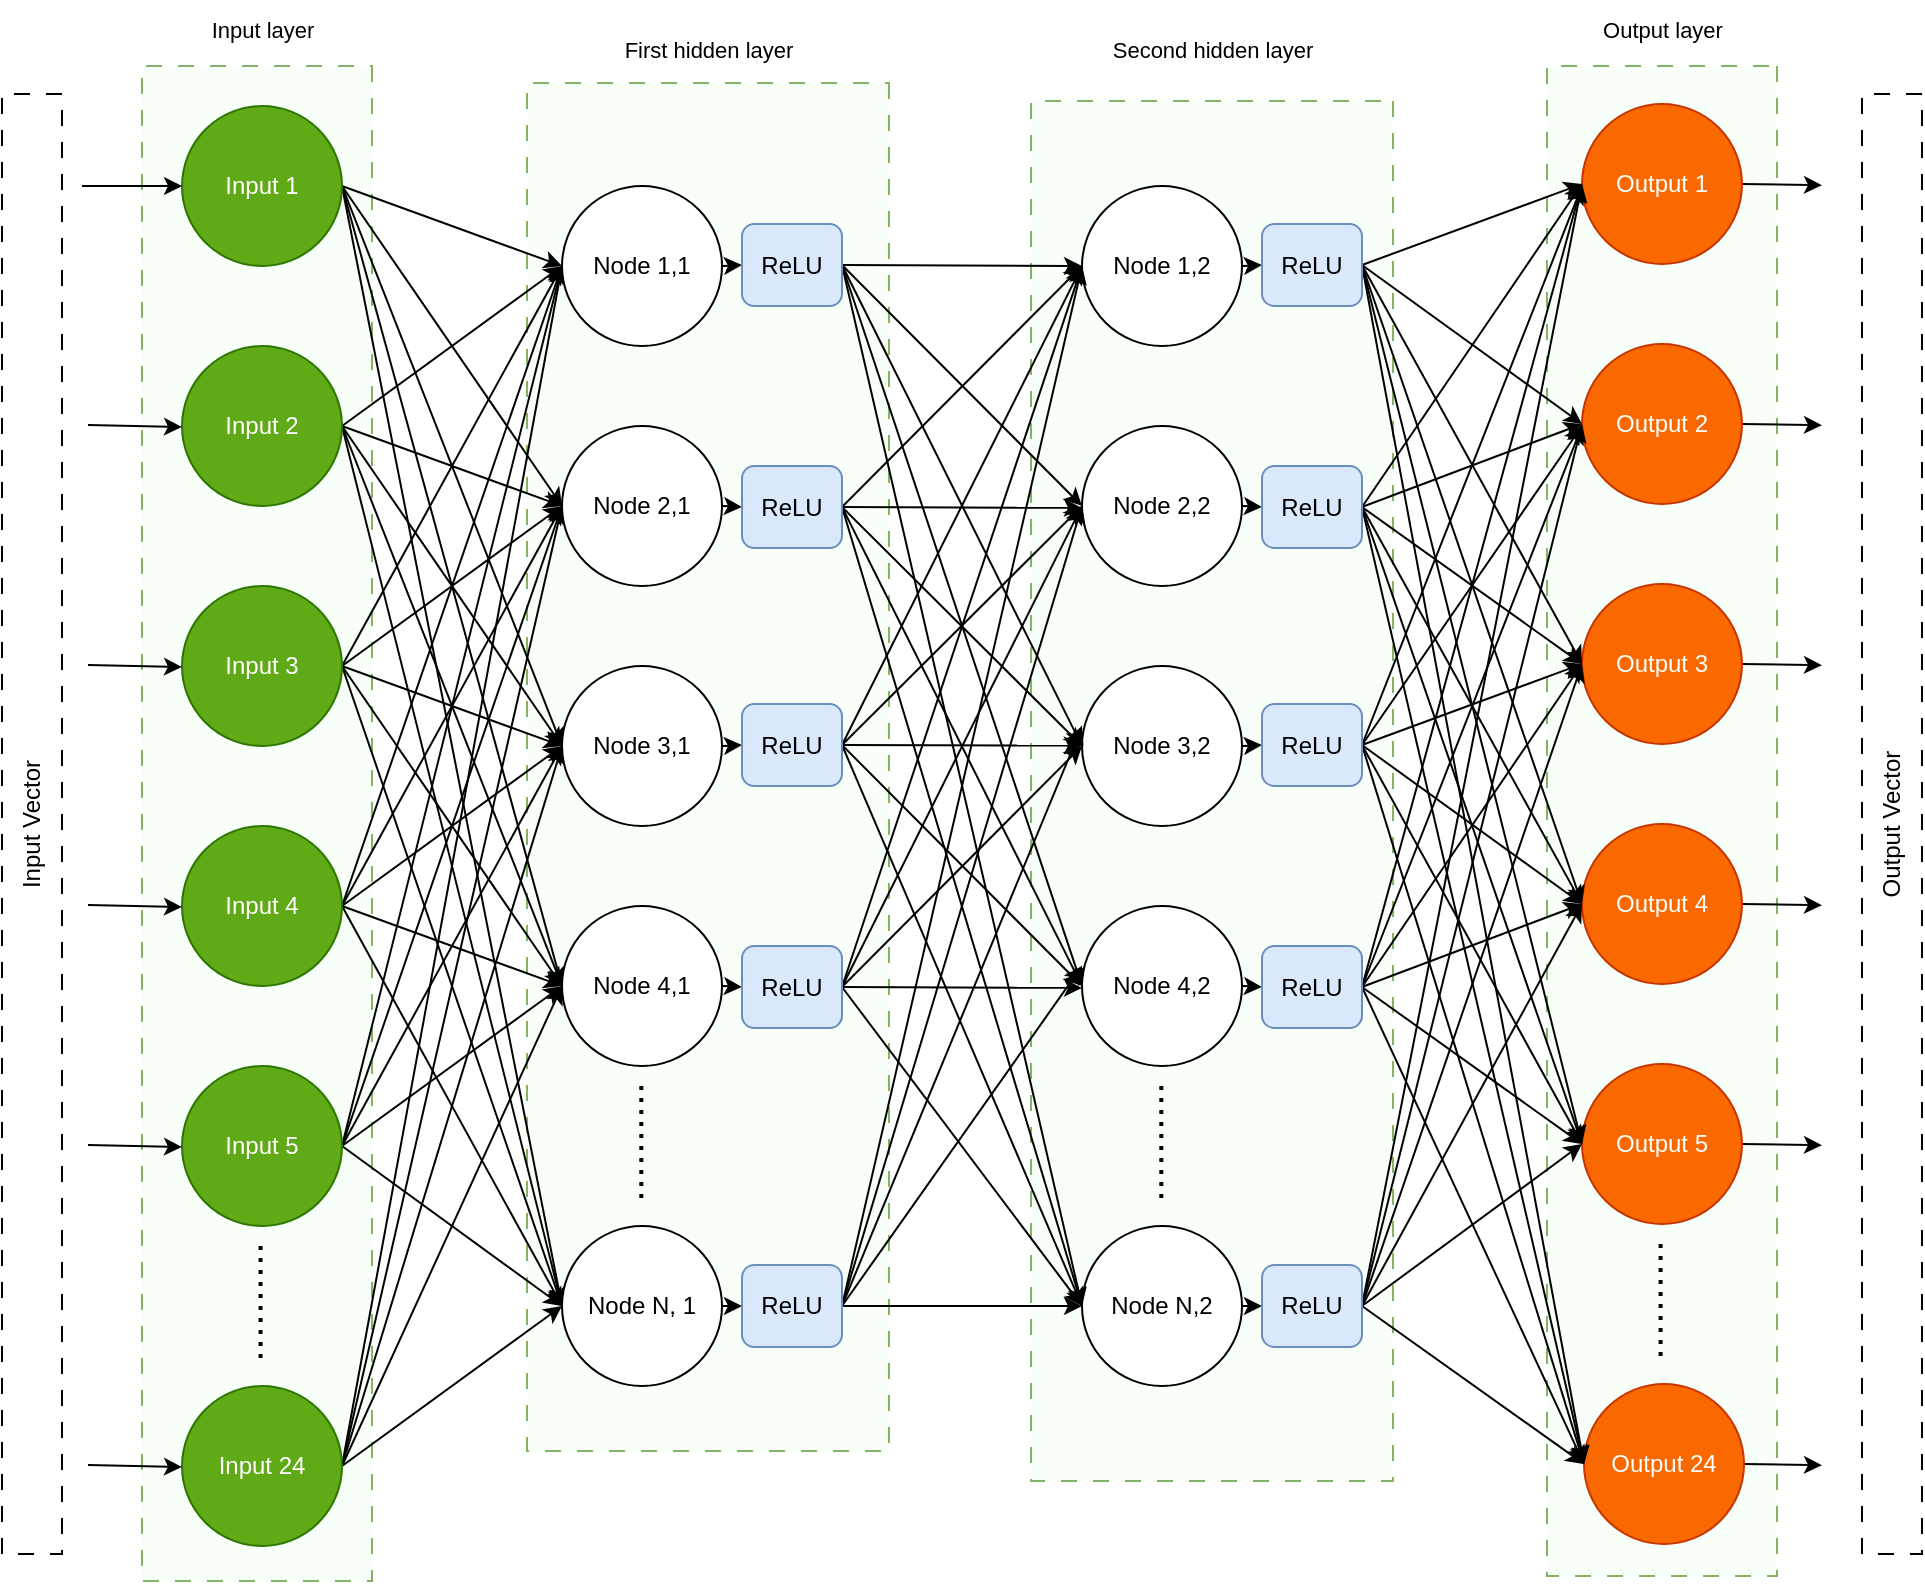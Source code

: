 <mxfile version="21.7.1" type="github">
  <diagram name="Page-1" id="8gMFKK3R2ZeON6QerMfF">
    <mxGraphModel dx="1590" dy="1037" grid="1" gridSize="10" guides="1" tooltips="1" connect="1" arrows="1" fold="1" page="1" pageScale="1" pageWidth="1169" pageHeight="827" math="0" shadow="0">
      <root>
        <mxCell id="0" />
        <mxCell id="1" parent="0" />
        <mxCell id="Y37QOwQagnLtJvrXMR6S-2" value="" style="rounded=0;whiteSpace=wrap;html=1;fontFamily=Helvetica;fontSize=11;rotation=90;fillColor=#F7FFF8;strokeColor=#82b366;dashed=1;dashPattern=8 8;" vertex="1" parent="1">
          <mxGeometry x="61" y="311" width="684" height="181" as="geometry" />
        </mxCell>
        <mxCell id="Y37QOwQagnLtJvrXMR6S-3" value="" style="rounded=0;whiteSpace=wrap;html=1;fontFamily=Helvetica;fontSize=11;rotation=90;fillColor=#F7FFF8;strokeColor=#82b366;dashed=1;dashPattern=8 8;" vertex="1" parent="1">
          <mxGeometry x="310" y="323" width="690" height="181" as="geometry" />
        </mxCell>
        <mxCell id="Y37QOwQagnLtJvrXMR6S-4" value="" style="rounded=0;whiteSpace=wrap;html=1;fontFamily=Helvetica;fontSize=11;rotation=90;fillColor=#F7FFF8;strokeColor=#82b366;dashed=1;dashPattern=8 8;" vertex="1" parent="1">
          <mxGeometry x="502.5" y="371" width="755" height="115" as="geometry" />
        </mxCell>
        <mxCell id="Y37QOwQagnLtJvrXMR6S-1" value="" style="rounded=0;whiteSpace=wrap;html=1;fontFamily=Helvetica;fontSize=11;rotation=90;fillColor=#F7FFF8;strokeColor=#82b366;dashed=1;dashPattern=8 8;" vertex="1" parent="1">
          <mxGeometry x="-201.25" y="372.25" width="757.5" height="115" as="geometry" />
        </mxCell>
        <mxCell id="MKaenRL1xMwM7ThxQxj5-61" style="rounded=0;orthogonalLoop=1;jettySize=auto;html=1;exitX=1;exitY=0.5;exitDx=0;exitDy=0;entryX=0;entryY=0.5;entryDx=0;entryDy=0;" parent="1" source="MKaenRL1xMwM7ThxQxj5-1" target="MKaenRL1xMwM7ThxQxj5-19" edge="1">
          <mxGeometry relative="1" as="geometry" />
        </mxCell>
        <mxCell id="MKaenRL1xMwM7ThxQxj5-63" style="rounded=0;orthogonalLoop=1;jettySize=auto;html=1;exitX=1;exitY=0.5;exitDx=0;exitDy=0;entryX=0;entryY=0.5;entryDx=0;entryDy=0;" parent="1" source="MKaenRL1xMwM7ThxQxj5-1" target="MKaenRL1xMwM7ThxQxj5-20" edge="1">
          <mxGeometry relative="1" as="geometry" />
        </mxCell>
        <mxCell id="MKaenRL1xMwM7ThxQxj5-64" style="rounded=0;orthogonalLoop=1;jettySize=auto;html=1;exitX=1;exitY=0.5;exitDx=0;exitDy=0;entryX=0;entryY=0.5;entryDx=0;entryDy=0;" parent="1" source="MKaenRL1xMwM7ThxQxj5-1" target="MKaenRL1xMwM7ThxQxj5-21" edge="1">
          <mxGeometry relative="1" as="geometry" />
        </mxCell>
        <mxCell id="MKaenRL1xMwM7ThxQxj5-65" style="edgeStyle=none;shape=connector;rounded=0;orthogonalLoop=1;jettySize=auto;html=1;exitX=1;exitY=0.5;exitDx=0;exitDy=0;entryX=0;entryY=0.5;entryDx=0;entryDy=0;labelBackgroundColor=default;strokeColor=default;fontFamily=Helvetica;fontSize=11;fontColor=default;endArrow=classic;" parent="1" source="MKaenRL1xMwM7ThxQxj5-1" target="MKaenRL1xMwM7ThxQxj5-22" edge="1">
          <mxGeometry relative="1" as="geometry" />
        </mxCell>
        <mxCell id="MKaenRL1xMwM7ThxQxj5-66" style="edgeStyle=none;shape=connector;rounded=0;orthogonalLoop=1;jettySize=auto;html=1;exitX=1;exitY=0.5;exitDx=0;exitDy=0;entryX=0;entryY=0.5;entryDx=0;entryDy=0;labelBackgroundColor=default;strokeColor=default;fontFamily=Helvetica;fontSize=11;fontColor=default;endArrow=classic;" parent="1" source="MKaenRL1xMwM7ThxQxj5-1" target="MKaenRL1xMwM7ThxQxj5-23" edge="1">
          <mxGeometry relative="1" as="geometry" />
        </mxCell>
        <mxCell id="MKaenRL1xMwM7ThxQxj5-1" value="Input 1" style="ellipse;whiteSpace=wrap;html=1;aspect=fixed;fillColor=#60a917;strokeColor=#2D7600;fontColor=#ffffff;" parent="1" vertex="1">
          <mxGeometry x="140" y="71" width="80" height="80" as="geometry" />
        </mxCell>
        <mxCell id="MKaenRL1xMwM7ThxQxj5-67" style="edgeStyle=none;shape=connector;rounded=0;orthogonalLoop=1;jettySize=auto;html=1;exitX=1;exitY=0.5;exitDx=0;exitDy=0;entryX=0;entryY=0.5;entryDx=0;entryDy=0;labelBackgroundColor=default;strokeColor=default;fontFamily=Helvetica;fontSize=11;fontColor=default;endArrow=classic;" parent="1" source="MKaenRL1xMwM7ThxQxj5-2" target="MKaenRL1xMwM7ThxQxj5-19" edge="1">
          <mxGeometry relative="1" as="geometry" />
        </mxCell>
        <mxCell id="MKaenRL1xMwM7ThxQxj5-68" style="edgeStyle=none;shape=connector;rounded=0;orthogonalLoop=1;jettySize=auto;html=1;exitX=1;exitY=0.5;exitDx=0;exitDy=0;entryX=0;entryY=0.5;entryDx=0;entryDy=0;labelBackgroundColor=default;strokeColor=default;fontFamily=Helvetica;fontSize=11;fontColor=default;endArrow=classic;" parent="1" source="MKaenRL1xMwM7ThxQxj5-2" target="MKaenRL1xMwM7ThxQxj5-20" edge="1">
          <mxGeometry relative="1" as="geometry" />
        </mxCell>
        <mxCell id="MKaenRL1xMwM7ThxQxj5-69" style="edgeStyle=none;shape=connector;rounded=0;orthogonalLoop=1;jettySize=auto;html=1;exitX=1;exitY=0.5;exitDx=0;exitDy=0;entryX=0;entryY=0.5;entryDx=0;entryDy=0;labelBackgroundColor=default;strokeColor=default;fontFamily=Helvetica;fontSize=11;fontColor=default;endArrow=classic;" parent="1" source="MKaenRL1xMwM7ThxQxj5-2" target="MKaenRL1xMwM7ThxQxj5-21" edge="1">
          <mxGeometry relative="1" as="geometry" />
        </mxCell>
        <mxCell id="MKaenRL1xMwM7ThxQxj5-70" style="edgeStyle=none;shape=connector;rounded=0;orthogonalLoop=1;jettySize=auto;html=1;exitX=1;exitY=0.5;exitDx=0;exitDy=0;entryX=0;entryY=0.5;entryDx=0;entryDy=0;labelBackgroundColor=default;strokeColor=default;fontFamily=Helvetica;fontSize=11;fontColor=default;endArrow=classic;" parent="1" source="MKaenRL1xMwM7ThxQxj5-2" target="MKaenRL1xMwM7ThxQxj5-22" edge="1">
          <mxGeometry relative="1" as="geometry" />
        </mxCell>
        <mxCell id="MKaenRL1xMwM7ThxQxj5-71" style="edgeStyle=none;shape=connector;rounded=0;orthogonalLoop=1;jettySize=auto;html=1;exitX=1;exitY=0.5;exitDx=0;exitDy=0;entryX=0;entryY=0.5;entryDx=0;entryDy=0;labelBackgroundColor=default;strokeColor=default;fontFamily=Helvetica;fontSize=11;fontColor=default;endArrow=classic;" parent="1" source="MKaenRL1xMwM7ThxQxj5-2" target="MKaenRL1xMwM7ThxQxj5-23" edge="1">
          <mxGeometry relative="1" as="geometry" />
        </mxCell>
        <mxCell id="MKaenRL1xMwM7ThxQxj5-2" value="Input 2" style="ellipse;whiteSpace=wrap;html=1;aspect=fixed;fillColor=#60a917;strokeColor=#2D7600;fontColor=#ffffff;" parent="1" vertex="1">
          <mxGeometry x="140" y="191" width="80" height="80" as="geometry" />
        </mxCell>
        <mxCell id="MKaenRL1xMwM7ThxQxj5-8" style="edgeStyle=orthogonalEdgeStyle;rounded=0;orthogonalLoop=1;jettySize=auto;html=1;endArrow=none;endFill=0;dashed=1;targetPerimeterSpacing=-7;sourcePerimeterSpacing=4;strokeWidth=2;dashPattern=1 2;" parent="1" edge="1">
          <mxGeometry relative="1" as="geometry">
            <mxPoint x="179.29" y="641" as="sourcePoint" />
            <mxPoint x="179.29" y="701" as="targetPoint" />
          </mxGeometry>
        </mxCell>
        <mxCell id="MKaenRL1xMwM7ThxQxj5-72" style="edgeStyle=none;shape=connector;rounded=0;orthogonalLoop=1;jettySize=auto;html=1;exitX=1;exitY=0.5;exitDx=0;exitDy=0;labelBackgroundColor=default;strokeColor=default;fontFamily=Helvetica;fontSize=11;fontColor=default;endArrow=classic;" parent="1" source="MKaenRL1xMwM7ThxQxj5-3" edge="1">
          <mxGeometry relative="1" as="geometry">
            <mxPoint x="330" y="151.0" as="targetPoint" />
          </mxGeometry>
        </mxCell>
        <mxCell id="MKaenRL1xMwM7ThxQxj5-74" style="edgeStyle=none;shape=connector;rounded=0;orthogonalLoop=1;jettySize=auto;html=1;exitX=1;exitY=0.5;exitDx=0;exitDy=0;labelBackgroundColor=default;strokeColor=default;fontFamily=Helvetica;fontSize=11;fontColor=default;endArrow=classic;" parent="1" source="MKaenRL1xMwM7ThxQxj5-3" edge="1">
          <mxGeometry relative="1" as="geometry">
            <mxPoint x="330" y="271" as="targetPoint" />
          </mxGeometry>
        </mxCell>
        <mxCell id="MKaenRL1xMwM7ThxQxj5-75" style="edgeStyle=none;shape=connector;rounded=0;orthogonalLoop=1;jettySize=auto;html=1;exitX=1;exitY=0.5;exitDx=0;exitDy=0;labelBackgroundColor=default;strokeColor=default;fontFamily=Helvetica;fontSize=11;fontColor=default;endArrow=classic;" parent="1" source="MKaenRL1xMwM7ThxQxj5-3" edge="1">
          <mxGeometry relative="1" as="geometry">
            <mxPoint x="330" y="391" as="targetPoint" />
          </mxGeometry>
        </mxCell>
        <mxCell id="MKaenRL1xMwM7ThxQxj5-76" style="edgeStyle=none;shape=connector;rounded=0;orthogonalLoop=1;jettySize=auto;html=1;exitX=1;exitY=0.5;exitDx=0;exitDy=0;entryX=0;entryY=0.5;entryDx=0;entryDy=0;labelBackgroundColor=default;strokeColor=default;fontFamily=Helvetica;fontSize=11;fontColor=default;endArrow=classic;" parent="1" source="MKaenRL1xMwM7ThxQxj5-3" target="MKaenRL1xMwM7ThxQxj5-22" edge="1">
          <mxGeometry relative="1" as="geometry" />
        </mxCell>
        <mxCell id="MKaenRL1xMwM7ThxQxj5-77" style="edgeStyle=none;shape=connector;rounded=0;orthogonalLoop=1;jettySize=auto;html=1;exitX=1;exitY=0.5;exitDx=0;exitDy=0;entryX=0;entryY=0.5;entryDx=0;entryDy=0;labelBackgroundColor=default;strokeColor=default;fontFamily=Helvetica;fontSize=11;fontColor=default;endArrow=classic;" parent="1" source="MKaenRL1xMwM7ThxQxj5-3" target="MKaenRL1xMwM7ThxQxj5-23" edge="1">
          <mxGeometry relative="1" as="geometry" />
        </mxCell>
        <mxCell id="MKaenRL1xMwM7ThxQxj5-3" value="Input 3" style="ellipse;whiteSpace=wrap;html=1;aspect=fixed;fillColor=#60a917;strokeColor=#2D7600;fontColor=#ffffff;" parent="1" vertex="1">
          <mxGeometry x="140" y="311" width="80" height="80" as="geometry" />
        </mxCell>
        <mxCell id="MKaenRL1xMwM7ThxQxj5-89" style="edgeStyle=none;shape=connector;rounded=0;orthogonalLoop=1;jettySize=auto;html=1;exitX=1;exitY=0.5;exitDx=0;exitDy=0;entryX=0;entryY=0.5;entryDx=0;entryDy=0;labelBackgroundColor=default;strokeColor=default;fontFamily=Helvetica;fontSize=11;fontColor=default;endArrow=classic;" parent="1" source="MKaenRL1xMwM7ThxQxj5-7" target="MKaenRL1xMwM7ThxQxj5-19" edge="1">
          <mxGeometry relative="1" as="geometry" />
        </mxCell>
        <mxCell id="MKaenRL1xMwM7ThxQxj5-90" style="edgeStyle=none;shape=connector;rounded=0;orthogonalLoop=1;jettySize=auto;html=1;exitX=1;exitY=0.5;exitDx=0;exitDy=0;entryX=0;entryY=0.5;entryDx=0;entryDy=0;labelBackgroundColor=default;strokeColor=default;fontFamily=Helvetica;fontSize=11;fontColor=default;endArrow=classic;" parent="1" source="MKaenRL1xMwM7ThxQxj5-7" target="MKaenRL1xMwM7ThxQxj5-20" edge="1">
          <mxGeometry relative="1" as="geometry" />
        </mxCell>
        <mxCell id="MKaenRL1xMwM7ThxQxj5-91" style="edgeStyle=none;shape=connector;rounded=0;orthogonalLoop=1;jettySize=auto;html=1;exitX=1;exitY=0.5;exitDx=0;exitDy=0;entryX=0;entryY=0.5;entryDx=0;entryDy=0;labelBackgroundColor=default;strokeColor=default;fontFamily=Helvetica;fontSize=11;fontColor=default;endArrow=classic;" parent="1" source="MKaenRL1xMwM7ThxQxj5-7" target="MKaenRL1xMwM7ThxQxj5-21" edge="1">
          <mxGeometry relative="1" as="geometry" />
        </mxCell>
        <mxCell id="MKaenRL1xMwM7ThxQxj5-92" style="edgeStyle=none;shape=connector;rounded=0;orthogonalLoop=1;jettySize=auto;html=1;exitX=1;exitY=0.5;exitDx=0;exitDy=0;entryX=0;entryY=0.5;entryDx=0;entryDy=0;labelBackgroundColor=default;strokeColor=default;fontFamily=Helvetica;fontSize=11;fontColor=default;endArrow=classic;" parent="1" source="MKaenRL1xMwM7ThxQxj5-7" target="MKaenRL1xMwM7ThxQxj5-22" edge="1">
          <mxGeometry relative="1" as="geometry" />
        </mxCell>
        <mxCell id="MKaenRL1xMwM7ThxQxj5-93" style="edgeStyle=none;shape=connector;rounded=0;orthogonalLoop=1;jettySize=auto;html=1;exitX=1;exitY=0.5;exitDx=0;exitDy=0;entryX=0;entryY=0.5;entryDx=0;entryDy=0;labelBackgroundColor=default;strokeColor=default;fontFamily=Helvetica;fontSize=11;fontColor=default;endArrow=classic;" parent="1" source="MKaenRL1xMwM7ThxQxj5-7" target="MKaenRL1xMwM7ThxQxj5-23" edge="1">
          <mxGeometry relative="1" as="geometry" />
        </mxCell>
        <mxCell id="MKaenRL1xMwM7ThxQxj5-7" value="Input 24" style="ellipse;whiteSpace=wrap;html=1;aspect=fixed;fillColor=#60a917;strokeColor=#2D7600;fontColor=#ffffff;" parent="1" vertex="1">
          <mxGeometry x="140" y="711" width="80" height="80" as="geometry" />
        </mxCell>
        <mxCell id="MKaenRL1xMwM7ThxQxj5-78" style="edgeStyle=none;shape=connector;rounded=0;orthogonalLoop=1;jettySize=auto;html=1;exitX=1;exitY=0.5;exitDx=0;exitDy=0;entryX=0;entryY=0.5;entryDx=0;entryDy=0;labelBackgroundColor=default;strokeColor=default;fontFamily=Helvetica;fontSize=11;fontColor=default;endArrow=classic;" parent="1" source="MKaenRL1xMwM7ThxQxj5-10" target="MKaenRL1xMwM7ThxQxj5-19" edge="1">
          <mxGeometry relative="1" as="geometry" />
        </mxCell>
        <mxCell id="MKaenRL1xMwM7ThxQxj5-79" style="edgeStyle=none;shape=connector;rounded=0;orthogonalLoop=1;jettySize=auto;html=1;exitX=1;exitY=0.5;exitDx=0;exitDy=0;entryX=0;entryY=0.5;entryDx=0;entryDy=0;labelBackgroundColor=default;strokeColor=default;fontFamily=Helvetica;fontSize=11;fontColor=default;endArrow=classic;" parent="1" source="MKaenRL1xMwM7ThxQxj5-10" target="MKaenRL1xMwM7ThxQxj5-20" edge="1">
          <mxGeometry relative="1" as="geometry" />
        </mxCell>
        <mxCell id="MKaenRL1xMwM7ThxQxj5-80" style="edgeStyle=none;shape=connector;rounded=0;orthogonalLoop=1;jettySize=auto;html=1;exitX=1;exitY=0.5;exitDx=0;exitDy=0;entryX=0;entryY=0.5;entryDx=0;entryDy=0;labelBackgroundColor=default;strokeColor=default;fontFamily=Helvetica;fontSize=11;fontColor=default;endArrow=classic;" parent="1" source="MKaenRL1xMwM7ThxQxj5-10" target="MKaenRL1xMwM7ThxQxj5-21" edge="1">
          <mxGeometry relative="1" as="geometry" />
        </mxCell>
        <mxCell id="MKaenRL1xMwM7ThxQxj5-81" style="edgeStyle=none;shape=connector;rounded=0;orthogonalLoop=1;jettySize=auto;html=1;exitX=1;exitY=0.5;exitDx=0;exitDy=0;entryX=0;entryY=0.5;entryDx=0;entryDy=0;labelBackgroundColor=default;strokeColor=default;fontFamily=Helvetica;fontSize=11;fontColor=default;endArrow=classic;" parent="1" source="MKaenRL1xMwM7ThxQxj5-10" target="MKaenRL1xMwM7ThxQxj5-22" edge="1">
          <mxGeometry relative="1" as="geometry" />
        </mxCell>
        <mxCell id="MKaenRL1xMwM7ThxQxj5-83" style="edgeStyle=none;shape=connector;rounded=0;orthogonalLoop=1;jettySize=auto;html=1;exitX=1;exitY=0.5;exitDx=0;exitDy=0;entryX=0;entryY=0.5;entryDx=0;entryDy=0;labelBackgroundColor=default;strokeColor=default;fontFamily=Helvetica;fontSize=11;fontColor=default;endArrow=classic;" parent="1" source="MKaenRL1xMwM7ThxQxj5-10" target="MKaenRL1xMwM7ThxQxj5-23" edge="1">
          <mxGeometry relative="1" as="geometry" />
        </mxCell>
        <mxCell id="MKaenRL1xMwM7ThxQxj5-10" value="Input 4" style="ellipse;whiteSpace=wrap;html=1;aspect=fixed;fillColor=#60a917;strokeColor=#2D7600;fontColor=#ffffff;" parent="1" vertex="1">
          <mxGeometry x="140" y="431" width="80" height="80" as="geometry" />
        </mxCell>
        <mxCell id="MKaenRL1xMwM7ThxQxj5-84" style="edgeStyle=none;shape=connector;rounded=0;orthogonalLoop=1;jettySize=auto;html=1;exitX=1;exitY=0.5;exitDx=0;exitDy=0;entryX=0;entryY=0.5;entryDx=0;entryDy=0;labelBackgroundColor=default;strokeColor=default;fontFamily=Helvetica;fontSize=11;fontColor=default;endArrow=classic;" parent="1" source="MKaenRL1xMwM7ThxQxj5-11" target="MKaenRL1xMwM7ThxQxj5-19" edge="1">
          <mxGeometry relative="1" as="geometry" />
        </mxCell>
        <mxCell id="MKaenRL1xMwM7ThxQxj5-85" style="edgeStyle=none;shape=connector;rounded=0;orthogonalLoop=1;jettySize=auto;html=1;exitX=1;exitY=0.5;exitDx=0;exitDy=0;entryX=0;entryY=0.5;entryDx=0;entryDy=0;labelBackgroundColor=default;strokeColor=default;fontFamily=Helvetica;fontSize=11;fontColor=default;endArrow=classic;" parent="1" source="MKaenRL1xMwM7ThxQxj5-11" target="MKaenRL1xMwM7ThxQxj5-20" edge="1">
          <mxGeometry relative="1" as="geometry" />
        </mxCell>
        <mxCell id="MKaenRL1xMwM7ThxQxj5-86" style="edgeStyle=none;shape=connector;rounded=0;orthogonalLoop=1;jettySize=auto;html=1;exitX=1;exitY=0.5;exitDx=0;exitDy=0;entryX=0;entryY=0.5;entryDx=0;entryDy=0;labelBackgroundColor=default;strokeColor=default;fontFamily=Helvetica;fontSize=11;fontColor=default;endArrow=classic;" parent="1" source="MKaenRL1xMwM7ThxQxj5-11" target="MKaenRL1xMwM7ThxQxj5-21" edge="1">
          <mxGeometry relative="1" as="geometry" />
        </mxCell>
        <mxCell id="MKaenRL1xMwM7ThxQxj5-87" style="edgeStyle=none;shape=connector;rounded=0;orthogonalLoop=1;jettySize=auto;html=1;exitX=1;exitY=0.5;exitDx=0;exitDy=0;entryX=0;entryY=0.5;entryDx=0;entryDy=0;labelBackgroundColor=default;strokeColor=default;fontFamily=Helvetica;fontSize=11;fontColor=default;endArrow=classic;" parent="1" source="MKaenRL1xMwM7ThxQxj5-11" target="MKaenRL1xMwM7ThxQxj5-22" edge="1">
          <mxGeometry relative="1" as="geometry" />
        </mxCell>
        <mxCell id="MKaenRL1xMwM7ThxQxj5-88" style="edgeStyle=none;shape=connector;rounded=0;orthogonalLoop=1;jettySize=auto;html=1;exitX=1;exitY=0.5;exitDx=0;exitDy=0;entryX=0;entryY=0.5;entryDx=0;entryDy=0;labelBackgroundColor=default;strokeColor=default;fontFamily=Helvetica;fontSize=11;fontColor=default;endArrow=classic;" parent="1" source="MKaenRL1xMwM7ThxQxj5-11" target="MKaenRL1xMwM7ThxQxj5-23" edge="1">
          <mxGeometry relative="1" as="geometry" />
        </mxCell>
        <mxCell id="MKaenRL1xMwM7ThxQxj5-11" value="Input 5" style="ellipse;whiteSpace=wrap;html=1;aspect=fixed;fillColor=#60a917;strokeColor=#2D7600;fontColor=#ffffff;" parent="1" vertex="1">
          <mxGeometry x="140" y="551" width="80" height="80" as="geometry" />
        </mxCell>
        <mxCell id="MKaenRL1xMwM7ThxQxj5-12" value="Input Vector" style="rounded=0;whiteSpace=wrap;html=1;dashed=1;dashPattern=8 8;rotation=-90;" parent="1" vertex="1">
          <mxGeometry x="-300" y="415" width="730" height="30" as="geometry" />
        </mxCell>
        <mxCell id="MKaenRL1xMwM7ThxQxj5-13" value="" style="endArrow=classic;html=1;rounded=0;entryX=0;entryY=0.5;entryDx=0;entryDy=0;" parent="1" target="MKaenRL1xMwM7ThxQxj5-1" edge="1">
          <mxGeometry width="50" height="50" relative="1" as="geometry">
            <mxPoint x="90" y="111" as="sourcePoint" />
            <mxPoint x="330" y="261" as="targetPoint" />
          </mxGeometry>
        </mxCell>
        <mxCell id="MKaenRL1xMwM7ThxQxj5-14" value="" style="endArrow=classic;html=1;rounded=0;entryX=0;entryY=0.5;entryDx=0;entryDy=0;exitX=1.063;exitY=0.054;exitDx=0;exitDy=0;exitPerimeter=0;" parent="1" edge="1">
          <mxGeometry width="50" height="50" relative="1" as="geometry">
            <mxPoint x="93" y="230.5" as="sourcePoint" />
            <mxPoint x="140" y="231.5" as="targetPoint" />
          </mxGeometry>
        </mxCell>
        <mxCell id="MKaenRL1xMwM7ThxQxj5-15" value="" style="endArrow=classic;html=1;rounded=0;entryX=0;entryY=0.5;entryDx=0;entryDy=0;exitX=1.063;exitY=0.054;exitDx=0;exitDy=0;exitPerimeter=0;" parent="1" edge="1">
          <mxGeometry width="50" height="50" relative="1" as="geometry">
            <mxPoint x="93" y="350.5" as="sourcePoint" />
            <mxPoint x="140" y="351.5" as="targetPoint" />
          </mxGeometry>
        </mxCell>
        <mxCell id="MKaenRL1xMwM7ThxQxj5-16" value="" style="endArrow=classic;html=1;rounded=0;entryX=0;entryY=0.5;entryDx=0;entryDy=0;exitX=1.063;exitY=0.054;exitDx=0;exitDy=0;exitPerimeter=0;" parent="1" edge="1">
          <mxGeometry width="50" height="50" relative="1" as="geometry">
            <mxPoint x="93" y="470.5" as="sourcePoint" />
            <mxPoint x="140" y="471.5" as="targetPoint" />
          </mxGeometry>
        </mxCell>
        <mxCell id="MKaenRL1xMwM7ThxQxj5-17" value="" style="endArrow=classic;html=1;rounded=0;entryX=0;entryY=0.5;entryDx=0;entryDy=0;exitX=1.063;exitY=0.054;exitDx=0;exitDy=0;exitPerimeter=0;" parent="1" edge="1">
          <mxGeometry width="50" height="50" relative="1" as="geometry">
            <mxPoint x="93" y="590.5" as="sourcePoint" />
            <mxPoint x="140" y="591.5" as="targetPoint" />
          </mxGeometry>
        </mxCell>
        <mxCell id="MKaenRL1xMwM7ThxQxj5-18" value="" style="endArrow=classic;html=1;rounded=0;entryX=0;entryY=0.5;entryDx=0;entryDy=0;exitX=1.063;exitY=0.054;exitDx=0;exitDy=0;exitPerimeter=0;" parent="1" edge="1">
          <mxGeometry width="50" height="50" relative="1" as="geometry">
            <mxPoint x="93" y="750.5" as="sourcePoint" />
            <mxPoint x="140" y="751.5" as="targetPoint" />
          </mxGeometry>
        </mxCell>
        <mxCell id="MKaenRL1xMwM7ThxQxj5-94" style="edgeStyle=none;shape=connector;rounded=0;orthogonalLoop=1;jettySize=auto;html=1;exitX=1;exitY=0.5;exitDx=0;exitDy=0;entryX=0;entryY=0.5;entryDx=0;entryDy=0;labelBackgroundColor=default;strokeColor=default;fontFamily=Helvetica;fontSize=11;fontColor=default;endArrow=classic;" parent="1" source="MKaenRL1xMwM7ThxQxj5-19" target="MKaenRL1xMwM7ThxQxj5-50" edge="1">
          <mxGeometry relative="1" as="geometry" />
        </mxCell>
        <mxCell id="MKaenRL1xMwM7ThxQxj5-19" value="Node 1,1" style="ellipse;whiteSpace=wrap;html=1;aspect=fixed;" parent="1" vertex="1">
          <mxGeometry x="330" y="111" width="80" height="80" as="geometry" />
        </mxCell>
        <mxCell id="MKaenRL1xMwM7ThxQxj5-95" style="edgeStyle=none;shape=connector;rounded=0;orthogonalLoop=1;jettySize=auto;html=1;exitX=1;exitY=0.5;exitDx=0;exitDy=0;entryX=0;entryY=0.5;entryDx=0;entryDy=0;labelBackgroundColor=default;strokeColor=default;fontFamily=Helvetica;fontSize=11;fontColor=default;endArrow=classic;" parent="1" source="MKaenRL1xMwM7ThxQxj5-20" target="MKaenRL1xMwM7ThxQxj5-51" edge="1">
          <mxGeometry relative="1" as="geometry" />
        </mxCell>
        <mxCell id="MKaenRL1xMwM7ThxQxj5-20" value="Node 2,1" style="ellipse;whiteSpace=wrap;html=1;aspect=fixed;" parent="1" vertex="1">
          <mxGeometry x="330" y="231" width="80" height="80" as="geometry" />
        </mxCell>
        <mxCell id="MKaenRL1xMwM7ThxQxj5-96" style="edgeStyle=none;shape=connector;rounded=0;orthogonalLoop=1;jettySize=auto;html=1;exitX=1;exitY=0.5;exitDx=0;exitDy=0;entryX=0;entryY=0.5;entryDx=0;entryDy=0;labelBackgroundColor=default;strokeColor=default;fontFamily=Helvetica;fontSize=11;fontColor=default;endArrow=classic;" parent="1" source="MKaenRL1xMwM7ThxQxj5-21" target="MKaenRL1xMwM7ThxQxj5-52" edge="1">
          <mxGeometry relative="1" as="geometry" />
        </mxCell>
        <mxCell id="MKaenRL1xMwM7ThxQxj5-21" value="Node 3,1" style="ellipse;whiteSpace=wrap;html=1;aspect=fixed;" parent="1" vertex="1">
          <mxGeometry x="330" y="351" width="80" height="80" as="geometry" />
        </mxCell>
        <mxCell id="MKaenRL1xMwM7ThxQxj5-97" style="edgeStyle=none;shape=connector;rounded=0;orthogonalLoop=1;jettySize=auto;html=1;exitX=1;exitY=0.5;exitDx=0;exitDy=0;entryX=0;entryY=0.5;entryDx=0;entryDy=0;labelBackgroundColor=default;strokeColor=default;fontFamily=Helvetica;fontSize=11;fontColor=default;endArrow=classic;" parent="1" source="MKaenRL1xMwM7ThxQxj5-22" target="MKaenRL1xMwM7ThxQxj5-53" edge="1">
          <mxGeometry relative="1" as="geometry" />
        </mxCell>
        <mxCell id="MKaenRL1xMwM7ThxQxj5-22" value="Node 4,1" style="ellipse;whiteSpace=wrap;html=1;aspect=fixed;" parent="1" vertex="1">
          <mxGeometry x="330" y="471" width="80" height="80" as="geometry" />
        </mxCell>
        <mxCell id="MKaenRL1xMwM7ThxQxj5-98" style="edgeStyle=none;shape=connector;rounded=0;orthogonalLoop=1;jettySize=auto;html=1;exitX=1;exitY=0.5;exitDx=0;exitDy=0;entryX=0;entryY=0.5;entryDx=0;entryDy=0;labelBackgroundColor=default;strokeColor=default;fontFamily=Helvetica;fontSize=11;fontColor=default;endArrow=classic;" parent="1" source="MKaenRL1xMwM7ThxQxj5-23" target="MKaenRL1xMwM7ThxQxj5-54" edge="1">
          <mxGeometry relative="1" as="geometry" />
        </mxCell>
        <mxCell id="MKaenRL1xMwM7ThxQxj5-23" value="Node N, 1" style="ellipse;whiteSpace=wrap;html=1;aspect=fixed;" parent="1" vertex="1">
          <mxGeometry x="330" y="631" width="80" height="80" as="geometry" />
        </mxCell>
        <mxCell id="MKaenRL1xMwM7ThxQxj5-25" style="edgeStyle=orthogonalEdgeStyle;rounded=0;orthogonalLoop=1;jettySize=auto;html=1;endArrow=none;endFill=0;dashed=1;targetPerimeterSpacing=-7;sourcePerimeterSpacing=4;strokeWidth=2;dashPattern=1 2;" parent="1" edge="1">
          <mxGeometry relative="1" as="geometry">
            <mxPoint x="369.66" y="561" as="sourcePoint" />
            <mxPoint x="369.66" y="621" as="targetPoint" />
          </mxGeometry>
        </mxCell>
        <mxCell id="MKaenRL1xMwM7ThxQxj5-124" style="edgeStyle=none;shape=connector;rounded=0;orthogonalLoop=1;jettySize=auto;html=1;exitX=1;exitY=0.5;exitDx=0;exitDy=0;entryX=0;entryY=0.5;entryDx=0;entryDy=0;labelBackgroundColor=default;strokeColor=default;fontFamily=Helvetica;fontSize=11;fontColor=default;endArrow=classic;" parent="1" source="MKaenRL1xMwM7ThxQxj5-31" target="MKaenRL1xMwM7ThxQxj5-56" edge="1">
          <mxGeometry relative="1" as="geometry" />
        </mxCell>
        <mxCell id="MKaenRL1xMwM7ThxQxj5-31" value="Node 1,2" style="ellipse;whiteSpace=wrap;html=1;aspect=fixed;" parent="1" vertex="1">
          <mxGeometry x="590" y="111" width="80" height="80" as="geometry" />
        </mxCell>
        <mxCell id="MKaenRL1xMwM7ThxQxj5-126" style="edgeStyle=none;shape=connector;rounded=0;orthogonalLoop=1;jettySize=auto;html=1;exitX=1;exitY=0.5;exitDx=0;exitDy=0;entryX=0;entryY=0.5;entryDx=0;entryDy=0;labelBackgroundColor=default;strokeColor=default;fontFamily=Helvetica;fontSize=11;fontColor=default;endArrow=classic;" parent="1" source="MKaenRL1xMwM7ThxQxj5-32" target="MKaenRL1xMwM7ThxQxj5-57" edge="1">
          <mxGeometry relative="1" as="geometry" />
        </mxCell>
        <mxCell id="MKaenRL1xMwM7ThxQxj5-32" value="Node 2,2" style="ellipse;whiteSpace=wrap;html=1;aspect=fixed;" parent="1" vertex="1">
          <mxGeometry x="590" y="231" width="80" height="80" as="geometry" />
        </mxCell>
        <mxCell id="MKaenRL1xMwM7ThxQxj5-127" style="edgeStyle=none;shape=connector;rounded=0;orthogonalLoop=1;jettySize=auto;html=1;exitX=1;exitY=0.5;exitDx=0;exitDy=0;entryX=0;entryY=0.5;entryDx=0;entryDy=0;labelBackgroundColor=default;strokeColor=default;fontFamily=Helvetica;fontSize=11;fontColor=default;endArrow=classic;" parent="1" source="MKaenRL1xMwM7ThxQxj5-33" target="MKaenRL1xMwM7ThxQxj5-58" edge="1">
          <mxGeometry relative="1" as="geometry" />
        </mxCell>
        <mxCell id="MKaenRL1xMwM7ThxQxj5-33" value="Node 3,2" style="ellipse;whiteSpace=wrap;html=1;aspect=fixed;" parent="1" vertex="1">
          <mxGeometry x="590" y="351" width="80" height="80" as="geometry" />
        </mxCell>
        <mxCell id="MKaenRL1xMwM7ThxQxj5-128" style="edgeStyle=none;shape=connector;rounded=0;orthogonalLoop=1;jettySize=auto;html=1;exitX=1;exitY=0.5;exitDx=0;exitDy=0;entryX=0;entryY=0.5;entryDx=0;entryDy=0;labelBackgroundColor=default;strokeColor=default;fontFamily=Helvetica;fontSize=11;fontColor=default;endArrow=classic;" parent="1" source="MKaenRL1xMwM7ThxQxj5-34" target="MKaenRL1xMwM7ThxQxj5-59" edge="1">
          <mxGeometry relative="1" as="geometry" />
        </mxCell>
        <mxCell id="MKaenRL1xMwM7ThxQxj5-34" value="Node 4,2" style="ellipse;whiteSpace=wrap;html=1;aspect=fixed;" parent="1" vertex="1">
          <mxGeometry x="590" y="471" width="80" height="80" as="geometry" />
        </mxCell>
        <mxCell id="MKaenRL1xMwM7ThxQxj5-129" style="edgeStyle=none;shape=connector;rounded=0;orthogonalLoop=1;jettySize=auto;html=1;exitX=1;exitY=0.5;exitDx=0;exitDy=0;entryX=0;entryY=0.5;entryDx=0;entryDy=0;labelBackgroundColor=default;strokeColor=default;fontFamily=Helvetica;fontSize=11;fontColor=default;endArrow=classic;" parent="1" source="MKaenRL1xMwM7ThxQxj5-35" target="MKaenRL1xMwM7ThxQxj5-60" edge="1">
          <mxGeometry relative="1" as="geometry" />
        </mxCell>
        <mxCell id="MKaenRL1xMwM7ThxQxj5-35" value="Node N,2" style="ellipse;whiteSpace=wrap;html=1;aspect=fixed;" parent="1" vertex="1">
          <mxGeometry x="590" y="631" width="80" height="80" as="geometry" />
        </mxCell>
        <mxCell id="MKaenRL1xMwM7ThxQxj5-36" style="edgeStyle=orthogonalEdgeStyle;rounded=0;orthogonalLoop=1;jettySize=auto;html=1;endArrow=none;endFill=0;dashed=1;targetPerimeterSpacing=-7;sourcePerimeterSpacing=4;strokeWidth=2;dashPattern=1 2;" parent="1" edge="1">
          <mxGeometry relative="1" as="geometry">
            <mxPoint x="629.66" y="561" as="sourcePoint" />
            <mxPoint x="629.66" y="621" as="targetPoint" />
          </mxGeometry>
        </mxCell>
        <mxCell id="MKaenRL1xMwM7ThxQxj5-162" style="edgeStyle=none;shape=connector;rounded=0;orthogonalLoop=1;jettySize=auto;html=1;exitX=1;exitY=0.5;exitDx=0;exitDy=0;labelBackgroundColor=default;strokeColor=default;fontFamily=Helvetica;fontSize=11;fontColor=default;endArrow=classic;" parent="1" source="MKaenRL1xMwM7ThxQxj5-43" edge="1">
          <mxGeometry relative="1" as="geometry">
            <mxPoint x="960" y="110.571" as="targetPoint" />
          </mxGeometry>
        </mxCell>
        <mxCell id="MKaenRL1xMwM7ThxQxj5-43" value="Output 1" style="ellipse;whiteSpace=wrap;html=1;aspect=fixed;fillColor=#fa6800;fontColor=#FFFFFF;strokeColor=#C73500;" parent="1" vertex="1">
          <mxGeometry x="840" y="70" width="80" height="80" as="geometry" />
        </mxCell>
        <mxCell id="MKaenRL1xMwM7ThxQxj5-163" style="edgeStyle=none;shape=connector;rounded=0;orthogonalLoop=1;jettySize=auto;html=1;exitX=1;exitY=0.5;exitDx=0;exitDy=0;labelBackgroundColor=default;strokeColor=default;fontFamily=Helvetica;fontSize=11;fontColor=default;endArrow=classic;" parent="1" source="MKaenRL1xMwM7ThxQxj5-44" edge="1">
          <mxGeometry relative="1" as="geometry">
            <mxPoint x="960" y="230.571" as="targetPoint" />
          </mxGeometry>
        </mxCell>
        <mxCell id="MKaenRL1xMwM7ThxQxj5-44" value="Output 2" style="ellipse;whiteSpace=wrap;html=1;aspect=fixed;fillColor=#fa6800;fontColor=#FFFFFF;strokeColor=#C73500;" parent="1" vertex="1">
          <mxGeometry x="840" y="190" width="80" height="80" as="geometry" />
        </mxCell>
        <mxCell id="MKaenRL1xMwM7ThxQxj5-45" style="edgeStyle=orthogonalEdgeStyle;rounded=0;orthogonalLoop=1;jettySize=auto;html=1;endArrow=none;endFill=0;dashed=1;targetPerimeterSpacing=-7;sourcePerimeterSpacing=4;strokeWidth=2;dashPattern=1 2;" parent="1" edge="1">
          <mxGeometry relative="1" as="geometry">
            <mxPoint x="879.29" y="640" as="sourcePoint" />
            <mxPoint x="879.29" y="700" as="targetPoint" />
          </mxGeometry>
        </mxCell>
        <mxCell id="MKaenRL1xMwM7ThxQxj5-164" style="edgeStyle=none;shape=connector;rounded=0;orthogonalLoop=1;jettySize=auto;html=1;exitX=1;exitY=0.5;exitDx=0;exitDy=0;labelBackgroundColor=default;strokeColor=default;fontFamily=Helvetica;fontSize=11;fontColor=default;endArrow=classic;" parent="1" source="MKaenRL1xMwM7ThxQxj5-46" edge="1">
          <mxGeometry relative="1" as="geometry">
            <mxPoint x="960" y="350.571" as="targetPoint" />
          </mxGeometry>
        </mxCell>
        <mxCell id="MKaenRL1xMwM7ThxQxj5-46" value="Output 3" style="ellipse;whiteSpace=wrap;html=1;aspect=fixed;fillColor=#fa6800;fontColor=#FFFFFF;strokeColor=#C73500;" parent="1" vertex="1">
          <mxGeometry x="840" y="310" width="80" height="80" as="geometry" />
        </mxCell>
        <mxCell id="MKaenRL1xMwM7ThxQxj5-167" style="edgeStyle=none;shape=connector;rounded=0;orthogonalLoop=1;jettySize=auto;html=1;exitX=1;exitY=0.5;exitDx=0;exitDy=0;labelBackgroundColor=default;strokeColor=default;fontFamily=Helvetica;fontSize=11;fontColor=default;endArrow=classic;" parent="1" source="MKaenRL1xMwM7ThxQxj5-47" edge="1">
          <mxGeometry relative="1" as="geometry">
            <mxPoint x="960" y="750.571" as="targetPoint" />
          </mxGeometry>
        </mxCell>
        <mxCell id="MKaenRL1xMwM7ThxQxj5-47" value="Output 24" style="ellipse;whiteSpace=wrap;html=1;aspect=fixed;fillColor=#fa6800;fontColor=#FFFFFF;strokeColor=#C73500;" parent="1" vertex="1">
          <mxGeometry x="841" y="710" width="80" height="80" as="geometry" />
        </mxCell>
        <mxCell id="MKaenRL1xMwM7ThxQxj5-165" style="edgeStyle=none;shape=connector;rounded=0;orthogonalLoop=1;jettySize=auto;html=1;exitX=1;exitY=0.5;exitDx=0;exitDy=0;labelBackgroundColor=default;strokeColor=default;fontFamily=Helvetica;fontSize=11;fontColor=default;endArrow=classic;" parent="1" source="MKaenRL1xMwM7ThxQxj5-48" edge="1">
          <mxGeometry relative="1" as="geometry">
            <mxPoint x="960" y="470.571" as="targetPoint" />
          </mxGeometry>
        </mxCell>
        <mxCell id="MKaenRL1xMwM7ThxQxj5-48" value="Output 4" style="ellipse;whiteSpace=wrap;html=1;aspect=fixed;fillColor=#fa6800;fontColor=#FFFFFF;strokeColor=#C73500;" parent="1" vertex="1">
          <mxGeometry x="840" y="430" width="80" height="80" as="geometry" />
        </mxCell>
        <mxCell id="MKaenRL1xMwM7ThxQxj5-166" style="edgeStyle=none;shape=connector;rounded=0;orthogonalLoop=1;jettySize=auto;html=1;exitX=1;exitY=0.5;exitDx=0;exitDy=0;labelBackgroundColor=default;strokeColor=default;fontFamily=Helvetica;fontSize=11;fontColor=default;endArrow=classic;" parent="1" source="MKaenRL1xMwM7ThxQxj5-49" edge="1">
          <mxGeometry relative="1" as="geometry">
            <mxPoint x="960" y="590.571" as="targetPoint" />
          </mxGeometry>
        </mxCell>
        <mxCell id="MKaenRL1xMwM7ThxQxj5-49" value="Output 5" style="ellipse;whiteSpace=wrap;html=1;aspect=fixed;fillColor=#fa6800;fontColor=#FFFFFF;strokeColor=#C73500;" parent="1" vertex="1">
          <mxGeometry x="840" y="550" width="80" height="80" as="geometry" />
        </mxCell>
        <mxCell id="MKaenRL1xMwM7ThxQxj5-99" style="edgeStyle=none;shape=connector;rounded=0;orthogonalLoop=1;jettySize=auto;html=1;exitX=1;exitY=0.5;exitDx=0;exitDy=0;entryX=0;entryY=0.5;entryDx=0;entryDy=0;labelBackgroundColor=default;strokeColor=default;fontFamily=Helvetica;fontSize=11;fontColor=default;endArrow=classic;" parent="1" source="MKaenRL1xMwM7ThxQxj5-50" target="MKaenRL1xMwM7ThxQxj5-31" edge="1">
          <mxGeometry relative="1" as="geometry" />
        </mxCell>
        <mxCell id="MKaenRL1xMwM7ThxQxj5-100" style="edgeStyle=none;shape=connector;rounded=0;orthogonalLoop=1;jettySize=auto;html=1;exitX=1;exitY=0.5;exitDx=0;exitDy=0;entryX=0;entryY=0.5;entryDx=0;entryDy=0;labelBackgroundColor=default;strokeColor=default;fontFamily=Helvetica;fontSize=11;fontColor=default;endArrow=classic;" parent="1" source="MKaenRL1xMwM7ThxQxj5-50" target="MKaenRL1xMwM7ThxQxj5-32" edge="1">
          <mxGeometry relative="1" as="geometry" />
        </mxCell>
        <mxCell id="MKaenRL1xMwM7ThxQxj5-101" style="edgeStyle=none;shape=connector;rounded=0;orthogonalLoop=1;jettySize=auto;html=1;exitX=1;exitY=0.5;exitDx=0;exitDy=0;entryX=0;entryY=0.5;entryDx=0;entryDy=0;labelBackgroundColor=default;strokeColor=default;fontFamily=Helvetica;fontSize=11;fontColor=default;endArrow=classic;" parent="1" source="MKaenRL1xMwM7ThxQxj5-50" target="MKaenRL1xMwM7ThxQxj5-33" edge="1">
          <mxGeometry relative="1" as="geometry" />
        </mxCell>
        <mxCell id="MKaenRL1xMwM7ThxQxj5-102" style="edgeStyle=none;shape=connector;rounded=0;orthogonalLoop=1;jettySize=auto;html=1;exitX=1;exitY=0.5;exitDx=0;exitDy=0;entryX=0;entryY=0.5;entryDx=0;entryDy=0;labelBackgroundColor=default;strokeColor=default;fontFamily=Helvetica;fontSize=11;fontColor=default;endArrow=classic;" parent="1" source="MKaenRL1xMwM7ThxQxj5-50" target="MKaenRL1xMwM7ThxQxj5-34" edge="1">
          <mxGeometry relative="1" as="geometry" />
        </mxCell>
        <mxCell id="MKaenRL1xMwM7ThxQxj5-103" style="edgeStyle=none;shape=connector;rounded=0;orthogonalLoop=1;jettySize=auto;html=1;exitX=1;exitY=0.5;exitDx=0;exitDy=0;entryX=0;entryY=0.5;entryDx=0;entryDy=0;labelBackgroundColor=default;strokeColor=default;fontFamily=Helvetica;fontSize=11;fontColor=default;endArrow=classic;" parent="1" source="MKaenRL1xMwM7ThxQxj5-50" target="MKaenRL1xMwM7ThxQxj5-35" edge="1">
          <mxGeometry relative="1" as="geometry" />
        </mxCell>
        <mxCell id="MKaenRL1xMwM7ThxQxj5-50" value="ReLU" style="rounded=1;whiteSpace=wrap;html=1;fillColor=#dae8fc;strokeColor=#6c8ebf;" parent="1" vertex="1">
          <mxGeometry x="420" y="130" width="50" height="41" as="geometry" />
        </mxCell>
        <mxCell id="MKaenRL1xMwM7ThxQxj5-104" style="edgeStyle=none;shape=connector;rounded=0;orthogonalLoop=1;jettySize=auto;html=1;exitX=1;exitY=0.5;exitDx=0;exitDy=0;entryX=0;entryY=0.5;entryDx=0;entryDy=0;labelBackgroundColor=default;strokeColor=default;fontFamily=Helvetica;fontSize=11;fontColor=default;endArrow=classic;" parent="1" source="MKaenRL1xMwM7ThxQxj5-51" target="MKaenRL1xMwM7ThxQxj5-31" edge="1">
          <mxGeometry relative="1" as="geometry" />
        </mxCell>
        <mxCell id="MKaenRL1xMwM7ThxQxj5-105" style="edgeStyle=none;shape=connector;rounded=0;orthogonalLoop=1;jettySize=auto;html=1;exitX=1;exitY=0.5;exitDx=0;exitDy=0;labelBackgroundColor=default;strokeColor=default;fontFamily=Helvetica;fontSize=11;fontColor=default;endArrow=classic;" parent="1" source="MKaenRL1xMwM7ThxQxj5-51" edge="1">
          <mxGeometry relative="1" as="geometry">
            <mxPoint x="590" y="271.941" as="targetPoint" />
          </mxGeometry>
        </mxCell>
        <mxCell id="MKaenRL1xMwM7ThxQxj5-106" style="edgeStyle=none;shape=connector;rounded=0;orthogonalLoop=1;jettySize=auto;html=1;exitX=1;exitY=0.5;exitDx=0;exitDy=0;entryX=0;entryY=0.5;entryDx=0;entryDy=0;labelBackgroundColor=default;strokeColor=default;fontFamily=Helvetica;fontSize=11;fontColor=default;endArrow=classic;" parent="1" source="MKaenRL1xMwM7ThxQxj5-51" target="MKaenRL1xMwM7ThxQxj5-33" edge="1">
          <mxGeometry relative="1" as="geometry" />
        </mxCell>
        <mxCell id="MKaenRL1xMwM7ThxQxj5-107" style="edgeStyle=none;shape=connector;rounded=0;orthogonalLoop=1;jettySize=auto;html=1;exitX=1;exitY=0.5;exitDx=0;exitDy=0;entryX=0;entryY=0.5;entryDx=0;entryDy=0;labelBackgroundColor=default;strokeColor=default;fontFamily=Helvetica;fontSize=11;fontColor=default;endArrow=classic;" parent="1" source="MKaenRL1xMwM7ThxQxj5-51" target="MKaenRL1xMwM7ThxQxj5-34" edge="1">
          <mxGeometry relative="1" as="geometry" />
        </mxCell>
        <mxCell id="MKaenRL1xMwM7ThxQxj5-108" style="edgeStyle=none;shape=connector;rounded=0;orthogonalLoop=1;jettySize=auto;html=1;exitX=1;exitY=0.5;exitDx=0;exitDy=0;entryX=0;entryY=0.5;entryDx=0;entryDy=0;labelBackgroundColor=default;strokeColor=default;fontFamily=Helvetica;fontSize=11;fontColor=default;endArrow=classic;" parent="1" source="MKaenRL1xMwM7ThxQxj5-51" target="MKaenRL1xMwM7ThxQxj5-35" edge="1">
          <mxGeometry relative="1" as="geometry" />
        </mxCell>
        <mxCell id="MKaenRL1xMwM7ThxQxj5-51" value="ReLU" style="rounded=1;whiteSpace=wrap;html=1;fillColor=#dae8fc;strokeColor=#6c8ebf;" parent="1" vertex="1">
          <mxGeometry x="420" y="251" width="50" height="41" as="geometry" />
        </mxCell>
        <mxCell id="MKaenRL1xMwM7ThxQxj5-109" style="edgeStyle=none;shape=connector;rounded=0;orthogonalLoop=1;jettySize=auto;html=1;exitX=1;exitY=0.5;exitDx=0;exitDy=0;entryX=0;entryY=0.5;entryDx=0;entryDy=0;labelBackgroundColor=default;strokeColor=default;fontFamily=Helvetica;fontSize=11;fontColor=default;endArrow=classic;" parent="1" source="MKaenRL1xMwM7ThxQxj5-52" target="MKaenRL1xMwM7ThxQxj5-31" edge="1">
          <mxGeometry relative="1" as="geometry" />
        </mxCell>
        <mxCell id="MKaenRL1xMwM7ThxQxj5-110" style="edgeStyle=none;shape=connector;rounded=0;orthogonalLoop=1;jettySize=auto;html=1;exitX=1;exitY=0.5;exitDx=0;exitDy=0;entryX=0;entryY=0.5;entryDx=0;entryDy=0;labelBackgroundColor=default;strokeColor=default;fontFamily=Helvetica;fontSize=11;fontColor=default;endArrow=classic;" parent="1" source="MKaenRL1xMwM7ThxQxj5-52" target="MKaenRL1xMwM7ThxQxj5-32" edge="1">
          <mxGeometry relative="1" as="geometry" />
        </mxCell>
        <mxCell id="MKaenRL1xMwM7ThxQxj5-111" style="edgeStyle=none;shape=connector;rounded=0;orthogonalLoop=1;jettySize=auto;html=1;exitX=1;exitY=0.5;exitDx=0;exitDy=0;labelBackgroundColor=default;strokeColor=default;fontFamily=Helvetica;fontSize=11;fontColor=default;endArrow=classic;" parent="1" source="MKaenRL1xMwM7ThxQxj5-52" edge="1">
          <mxGeometry relative="1" as="geometry">
            <mxPoint x="590" y="390.765" as="targetPoint" />
          </mxGeometry>
        </mxCell>
        <mxCell id="MKaenRL1xMwM7ThxQxj5-112" style="edgeStyle=none;shape=connector;rounded=0;orthogonalLoop=1;jettySize=auto;html=1;exitX=1;exitY=0.5;exitDx=0;exitDy=0;entryX=0;entryY=0.5;entryDx=0;entryDy=0;labelBackgroundColor=default;strokeColor=default;fontFamily=Helvetica;fontSize=11;fontColor=default;endArrow=classic;" parent="1" source="MKaenRL1xMwM7ThxQxj5-52" target="MKaenRL1xMwM7ThxQxj5-34" edge="1">
          <mxGeometry relative="1" as="geometry" />
        </mxCell>
        <mxCell id="MKaenRL1xMwM7ThxQxj5-113" style="edgeStyle=none;shape=connector;rounded=0;orthogonalLoop=1;jettySize=auto;html=1;exitX=1;exitY=0.5;exitDx=0;exitDy=0;entryX=0;entryY=0.5;entryDx=0;entryDy=0;labelBackgroundColor=default;strokeColor=default;fontFamily=Helvetica;fontSize=11;fontColor=default;endArrow=classic;" parent="1" source="MKaenRL1xMwM7ThxQxj5-52" target="MKaenRL1xMwM7ThxQxj5-35" edge="1">
          <mxGeometry relative="1" as="geometry" />
        </mxCell>
        <mxCell id="MKaenRL1xMwM7ThxQxj5-52" value="ReLU" style="rounded=1;whiteSpace=wrap;html=1;fillColor=#dae8fc;strokeColor=#6c8ebf;" parent="1" vertex="1">
          <mxGeometry x="420" y="370" width="50" height="41" as="geometry" />
        </mxCell>
        <mxCell id="MKaenRL1xMwM7ThxQxj5-114" style="edgeStyle=none;shape=connector;rounded=0;orthogonalLoop=1;jettySize=auto;html=1;exitX=1;exitY=0.5;exitDx=0;exitDy=0;entryX=0;entryY=0.5;entryDx=0;entryDy=0;labelBackgroundColor=default;strokeColor=default;fontFamily=Helvetica;fontSize=11;fontColor=default;endArrow=classic;" parent="1" source="MKaenRL1xMwM7ThxQxj5-53" target="MKaenRL1xMwM7ThxQxj5-31" edge="1">
          <mxGeometry relative="1" as="geometry" />
        </mxCell>
        <mxCell id="MKaenRL1xMwM7ThxQxj5-115" style="edgeStyle=none;shape=connector;rounded=0;orthogonalLoop=1;jettySize=auto;html=1;exitX=1;exitY=0.5;exitDx=0;exitDy=0;entryX=0;entryY=0.5;entryDx=0;entryDy=0;labelBackgroundColor=default;strokeColor=default;fontFamily=Helvetica;fontSize=11;fontColor=default;endArrow=classic;" parent="1" source="MKaenRL1xMwM7ThxQxj5-53" target="MKaenRL1xMwM7ThxQxj5-32" edge="1">
          <mxGeometry relative="1" as="geometry" />
        </mxCell>
        <mxCell id="MKaenRL1xMwM7ThxQxj5-116" style="edgeStyle=none;shape=connector;rounded=0;orthogonalLoop=1;jettySize=auto;html=1;exitX=1;exitY=0.5;exitDx=0;exitDy=0;entryX=0;entryY=0.5;entryDx=0;entryDy=0;labelBackgroundColor=default;strokeColor=default;fontFamily=Helvetica;fontSize=11;fontColor=default;endArrow=classic;" parent="1" source="MKaenRL1xMwM7ThxQxj5-53" target="MKaenRL1xMwM7ThxQxj5-33" edge="1">
          <mxGeometry relative="1" as="geometry" />
        </mxCell>
        <mxCell id="MKaenRL1xMwM7ThxQxj5-117" style="edgeStyle=none;shape=connector;rounded=0;orthogonalLoop=1;jettySize=auto;html=1;exitX=1;exitY=0.5;exitDx=0;exitDy=0;labelBackgroundColor=default;strokeColor=default;fontFamily=Helvetica;fontSize=11;fontColor=default;endArrow=classic;" parent="1" source="MKaenRL1xMwM7ThxQxj5-53" edge="1">
          <mxGeometry relative="1" as="geometry">
            <mxPoint x="590" y="511.941" as="targetPoint" />
          </mxGeometry>
        </mxCell>
        <mxCell id="MKaenRL1xMwM7ThxQxj5-118" style="edgeStyle=none;shape=connector;rounded=0;orthogonalLoop=1;jettySize=auto;html=1;exitX=1;exitY=0.5;exitDx=0;exitDy=0;entryX=0;entryY=0.5;entryDx=0;entryDy=0;labelBackgroundColor=default;strokeColor=default;fontFamily=Helvetica;fontSize=11;fontColor=default;endArrow=classic;" parent="1" source="MKaenRL1xMwM7ThxQxj5-53" target="MKaenRL1xMwM7ThxQxj5-35" edge="1">
          <mxGeometry relative="1" as="geometry" />
        </mxCell>
        <mxCell id="MKaenRL1xMwM7ThxQxj5-53" value="ReLU" style="rounded=1;whiteSpace=wrap;html=1;fillColor=#dae8fc;strokeColor=#6c8ebf;" parent="1" vertex="1">
          <mxGeometry x="420" y="491" width="50" height="41" as="geometry" />
        </mxCell>
        <mxCell id="MKaenRL1xMwM7ThxQxj5-119" style="edgeStyle=none;shape=connector;rounded=0;orthogonalLoop=1;jettySize=auto;html=1;exitX=1;exitY=0.5;exitDx=0;exitDy=0;labelBackgroundColor=default;strokeColor=default;fontFamily=Helvetica;fontSize=11;fontColor=default;endArrow=classic;" parent="1" source="MKaenRL1xMwM7ThxQxj5-54" edge="1">
          <mxGeometry relative="1" as="geometry">
            <mxPoint x="590" y="151.0" as="targetPoint" />
          </mxGeometry>
        </mxCell>
        <mxCell id="MKaenRL1xMwM7ThxQxj5-120" style="edgeStyle=none;shape=connector;rounded=0;orthogonalLoop=1;jettySize=auto;html=1;exitX=1;exitY=0.5;exitDx=0;exitDy=0;entryX=0;entryY=0.5;entryDx=0;entryDy=0;labelBackgroundColor=default;strokeColor=default;fontFamily=Helvetica;fontSize=11;fontColor=default;endArrow=classic;" parent="1" source="MKaenRL1xMwM7ThxQxj5-54" target="MKaenRL1xMwM7ThxQxj5-32" edge="1">
          <mxGeometry relative="1" as="geometry" />
        </mxCell>
        <mxCell id="MKaenRL1xMwM7ThxQxj5-121" style="edgeStyle=none;shape=connector;rounded=0;orthogonalLoop=1;jettySize=auto;html=1;exitX=1;exitY=0.5;exitDx=0;exitDy=0;labelBackgroundColor=default;strokeColor=default;fontFamily=Helvetica;fontSize=11;fontColor=default;endArrow=classic;" parent="1" source="MKaenRL1xMwM7ThxQxj5-54" edge="1">
          <mxGeometry relative="1" as="geometry">
            <mxPoint x="590" y="381" as="targetPoint" />
          </mxGeometry>
        </mxCell>
        <mxCell id="MKaenRL1xMwM7ThxQxj5-122" style="edgeStyle=none;shape=connector;rounded=0;orthogonalLoop=1;jettySize=auto;html=1;exitX=1;exitY=0.5;exitDx=0;exitDy=0;labelBackgroundColor=default;strokeColor=default;fontFamily=Helvetica;fontSize=11;fontColor=default;endArrow=classic;" parent="1" source="MKaenRL1xMwM7ThxQxj5-54" edge="1">
          <mxGeometry relative="1" as="geometry">
            <mxPoint x="590" y="501" as="targetPoint" />
          </mxGeometry>
        </mxCell>
        <mxCell id="MKaenRL1xMwM7ThxQxj5-123" style="edgeStyle=none;shape=connector;rounded=0;orthogonalLoop=1;jettySize=auto;html=1;exitX=1;exitY=0.5;exitDx=0;exitDy=0;entryX=0;entryY=0.5;entryDx=0;entryDy=0;labelBackgroundColor=default;strokeColor=default;fontFamily=Helvetica;fontSize=11;fontColor=default;endArrow=classic;" parent="1" source="MKaenRL1xMwM7ThxQxj5-54" target="MKaenRL1xMwM7ThxQxj5-35" edge="1">
          <mxGeometry relative="1" as="geometry" />
        </mxCell>
        <mxCell id="MKaenRL1xMwM7ThxQxj5-54" value="ReLU" style="rounded=1;whiteSpace=wrap;html=1;fillColor=#dae8fc;strokeColor=#6c8ebf;" parent="1" vertex="1">
          <mxGeometry x="420" y="650.5" width="50" height="41" as="geometry" />
        </mxCell>
        <mxCell id="MKaenRL1xMwM7ThxQxj5-130" style="edgeStyle=none;shape=connector;rounded=0;orthogonalLoop=1;jettySize=auto;html=1;exitX=1;exitY=0.5;exitDx=0;exitDy=0;entryX=0;entryY=0.5;entryDx=0;entryDy=0;labelBackgroundColor=default;strokeColor=default;fontFamily=Helvetica;fontSize=11;fontColor=default;endArrow=classic;" parent="1" source="MKaenRL1xMwM7ThxQxj5-56" target="MKaenRL1xMwM7ThxQxj5-43" edge="1">
          <mxGeometry relative="1" as="geometry" />
        </mxCell>
        <mxCell id="MKaenRL1xMwM7ThxQxj5-131" style="edgeStyle=none;shape=connector;rounded=0;orthogonalLoop=1;jettySize=auto;html=1;exitX=1;exitY=0.5;exitDx=0;exitDy=0;entryX=0;entryY=0.5;entryDx=0;entryDy=0;labelBackgroundColor=default;strokeColor=default;fontFamily=Helvetica;fontSize=11;fontColor=default;endArrow=classic;" parent="1" source="MKaenRL1xMwM7ThxQxj5-56" target="MKaenRL1xMwM7ThxQxj5-44" edge="1">
          <mxGeometry relative="1" as="geometry" />
        </mxCell>
        <mxCell id="MKaenRL1xMwM7ThxQxj5-132" style="edgeStyle=none;shape=connector;rounded=0;orthogonalLoop=1;jettySize=auto;html=1;exitX=1;exitY=0.5;exitDx=0;exitDy=0;entryX=0;entryY=0.5;entryDx=0;entryDy=0;labelBackgroundColor=default;strokeColor=default;fontFamily=Helvetica;fontSize=11;fontColor=default;endArrow=classic;" parent="1" source="MKaenRL1xMwM7ThxQxj5-56" target="MKaenRL1xMwM7ThxQxj5-46" edge="1">
          <mxGeometry relative="1" as="geometry" />
        </mxCell>
        <mxCell id="MKaenRL1xMwM7ThxQxj5-133" style="edgeStyle=none;shape=connector;rounded=0;orthogonalLoop=1;jettySize=auto;html=1;exitX=1;exitY=0.5;exitDx=0;exitDy=0;entryX=0;entryY=0.5;entryDx=0;entryDy=0;labelBackgroundColor=default;strokeColor=default;fontFamily=Helvetica;fontSize=11;fontColor=default;endArrow=classic;" parent="1" source="MKaenRL1xMwM7ThxQxj5-56" target="MKaenRL1xMwM7ThxQxj5-48" edge="1">
          <mxGeometry relative="1" as="geometry" />
        </mxCell>
        <mxCell id="MKaenRL1xMwM7ThxQxj5-134" style="edgeStyle=none;shape=connector;rounded=0;orthogonalLoop=1;jettySize=auto;html=1;exitX=1;exitY=0.5;exitDx=0;exitDy=0;entryX=0;entryY=0.5;entryDx=0;entryDy=0;labelBackgroundColor=default;strokeColor=default;fontFamily=Helvetica;fontSize=11;fontColor=default;endArrow=classic;" parent="1" source="MKaenRL1xMwM7ThxQxj5-56" target="MKaenRL1xMwM7ThxQxj5-49" edge="1">
          <mxGeometry relative="1" as="geometry" />
        </mxCell>
        <mxCell id="MKaenRL1xMwM7ThxQxj5-135" style="edgeStyle=none;shape=connector;rounded=0;orthogonalLoop=1;jettySize=auto;html=1;exitX=1;exitY=0.5;exitDx=0;exitDy=0;entryX=0;entryY=0.5;entryDx=0;entryDy=0;labelBackgroundColor=default;strokeColor=default;fontFamily=Helvetica;fontSize=11;fontColor=default;endArrow=classic;" parent="1" source="MKaenRL1xMwM7ThxQxj5-56" target="MKaenRL1xMwM7ThxQxj5-47" edge="1">
          <mxGeometry relative="1" as="geometry" />
        </mxCell>
        <mxCell id="MKaenRL1xMwM7ThxQxj5-56" value="ReLU" style="rounded=1;whiteSpace=wrap;html=1;fillColor=#dae8fc;strokeColor=#6c8ebf;" parent="1" vertex="1">
          <mxGeometry x="680" y="130" width="50" height="41" as="geometry" />
        </mxCell>
        <mxCell id="MKaenRL1xMwM7ThxQxj5-137" style="edgeStyle=none;shape=connector;rounded=0;orthogonalLoop=1;jettySize=auto;html=1;exitX=1;exitY=0.5;exitDx=0;exitDy=0;entryX=0;entryY=0.5;entryDx=0;entryDy=0;labelBackgroundColor=default;strokeColor=default;fontFamily=Helvetica;fontSize=11;fontColor=default;endArrow=classic;" parent="1" source="MKaenRL1xMwM7ThxQxj5-57" target="MKaenRL1xMwM7ThxQxj5-43" edge="1">
          <mxGeometry relative="1" as="geometry" />
        </mxCell>
        <mxCell id="MKaenRL1xMwM7ThxQxj5-138" style="edgeStyle=none;shape=connector;rounded=0;orthogonalLoop=1;jettySize=auto;html=1;exitX=1;exitY=0.5;exitDx=0;exitDy=0;entryX=0;entryY=0.5;entryDx=0;entryDy=0;labelBackgroundColor=default;strokeColor=default;fontFamily=Helvetica;fontSize=11;fontColor=default;endArrow=classic;" parent="1" source="MKaenRL1xMwM7ThxQxj5-57" target="MKaenRL1xMwM7ThxQxj5-44" edge="1">
          <mxGeometry relative="1" as="geometry" />
        </mxCell>
        <mxCell id="MKaenRL1xMwM7ThxQxj5-139" style="edgeStyle=none;shape=connector;rounded=0;orthogonalLoop=1;jettySize=auto;html=1;exitX=1;exitY=0.5;exitDx=0;exitDy=0;entryX=0;entryY=0.5;entryDx=0;entryDy=0;labelBackgroundColor=default;strokeColor=default;fontFamily=Helvetica;fontSize=11;fontColor=default;endArrow=classic;" parent="1" source="MKaenRL1xMwM7ThxQxj5-57" target="MKaenRL1xMwM7ThxQxj5-46" edge="1">
          <mxGeometry relative="1" as="geometry" />
        </mxCell>
        <mxCell id="MKaenRL1xMwM7ThxQxj5-140" style="edgeStyle=none;shape=connector;rounded=0;orthogonalLoop=1;jettySize=auto;html=1;exitX=1;exitY=0.5;exitDx=0;exitDy=0;entryX=0;entryY=0.5;entryDx=0;entryDy=0;labelBackgroundColor=default;strokeColor=default;fontFamily=Helvetica;fontSize=11;fontColor=default;endArrow=classic;" parent="1" source="MKaenRL1xMwM7ThxQxj5-57" target="MKaenRL1xMwM7ThxQxj5-48" edge="1">
          <mxGeometry relative="1" as="geometry" />
        </mxCell>
        <mxCell id="MKaenRL1xMwM7ThxQxj5-141" style="edgeStyle=none;shape=connector;rounded=0;orthogonalLoop=1;jettySize=auto;html=1;exitX=1;exitY=0.5;exitDx=0;exitDy=0;entryX=0;entryY=0.5;entryDx=0;entryDy=0;labelBackgroundColor=default;strokeColor=default;fontFamily=Helvetica;fontSize=11;fontColor=default;endArrow=classic;" parent="1" source="MKaenRL1xMwM7ThxQxj5-57" target="MKaenRL1xMwM7ThxQxj5-49" edge="1">
          <mxGeometry relative="1" as="geometry" />
        </mxCell>
        <mxCell id="MKaenRL1xMwM7ThxQxj5-142" style="edgeStyle=none;shape=connector;rounded=0;orthogonalLoop=1;jettySize=auto;html=1;exitX=1;exitY=0.5;exitDx=0;exitDy=0;entryX=0;entryY=0.5;entryDx=0;entryDy=0;labelBackgroundColor=default;strokeColor=default;fontFamily=Helvetica;fontSize=11;fontColor=default;endArrow=classic;" parent="1" source="MKaenRL1xMwM7ThxQxj5-57" target="MKaenRL1xMwM7ThxQxj5-47" edge="1">
          <mxGeometry relative="1" as="geometry" />
        </mxCell>
        <mxCell id="MKaenRL1xMwM7ThxQxj5-57" value="ReLU" style="rounded=1;whiteSpace=wrap;html=1;fillColor=#dae8fc;strokeColor=#6c8ebf;" parent="1" vertex="1">
          <mxGeometry x="680" y="251" width="50" height="41" as="geometry" />
        </mxCell>
        <mxCell id="MKaenRL1xMwM7ThxQxj5-143" style="edgeStyle=none;shape=connector;rounded=0;orthogonalLoop=1;jettySize=auto;html=1;exitX=1;exitY=0.5;exitDx=0;exitDy=0;labelBackgroundColor=default;strokeColor=default;fontFamily=Helvetica;fontSize=11;fontColor=default;endArrow=classic;" parent="1" source="MKaenRL1xMwM7ThxQxj5-58" edge="1">
          <mxGeometry relative="1" as="geometry">
            <mxPoint x="840" y="111.0" as="targetPoint" />
          </mxGeometry>
        </mxCell>
        <mxCell id="MKaenRL1xMwM7ThxQxj5-144" style="edgeStyle=none;shape=connector;rounded=0;orthogonalLoop=1;jettySize=auto;html=1;exitX=1;exitY=0.5;exitDx=0;exitDy=0;labelBackgroundColor=default;strokeColor=default;fontFamily=Helvetica;fontSize=11;fontColor=default;endArrow=classic;" parent="1" source="MKaenRL1xMwM7ThxQxj5-58" edge="1">
          <mxGeometry relative="1" as="geometry">
            <mxPoint x="840" y="231" as="targetPoint" />
          </mxGeometry>
        </mxCell>
        <mxCell id="MKaenRL1xMwM7ThxQxj5-145" style="edgeStyle=none;shape=connector;rounded=0;orthogonalLoop=1;jettySize=auto;html=1;exitX=1;exitY=0.5;exitDx=0;exitDy=0;entryX=0;entryY=0.5;entryDx=0;entryDy=0;labelBackgroundColor=default;strokeColor=default;fontFamily=Helvetica;fontSize=11;fontColor=default;endArrow=classic;" parent="1" source="MKaenRL1xMwM7ThxQxj5-58" target="MKaenRL1xMwM7ThxQxj5-48" edge="1">
          <mxGeometry relative="1" as="geometry" />
        </mxCell>
        <mxCell id="MKaenRL1xMwM7ThxQxj5-146" style="edgeStyle=none;shape=connector;rounded=0;orthogonalLoop=1;jettySize=auto;html=1;exitX=1;exitY=0.5;exitDx=0;exitDy=0;entryX=0;entryY=0.5;entryDx=0;entryDy=0;labelBackgroundColor=default;strokeColor=default;fontFamily=Helvetica;fontSize=11;fontColor=default;endArrow=classic;" parent="1" source="MKaenRL1xMwM7ThxQxj5-58" target="MKaenRL1xMwM7ThxQxj5-46" edge="1">
          <mxGeometry relative="1" as="geometry" />
        </mxCell>
        <mxCell id="MKaenRL1xMwM7ThxQxj5-147" style="edgeStyle=none;shape=connector;rounded=0;orthogonalLoop=1;jettySize=auto;html=1;exitX=1;exitY=0.5;exitDx=0;exitDy=0;entryX=0;entryY=0.5;entryDx=0;entryDy=0;labelBackgroundColor=default;strokeColor=default;fontFamily=Helvetica;fontSize=11;fontColor=default;endArrow=classic;" parent="1" source="MKaenRL1xMwM7ThxQxj5-58" target="MKaenRL1xMwM7ThxQxj5-49" edge="1">
          <mxGeometry relative="1" as="geometry" />
        </mxCell>
        <mxCell id="MKaenRL1xMwM7ThxQxj5-148" style="edgeStyle=none;shape=connector;rounded=0;orthogonalLoop=1;jettySize=auto;html=1;exitX=1;exitY=0.5;exitDx=0;exitDy=0;entryX=0;entryY=0.5;entryDx=0;entryDy=0;labelBackgroundColor=default;strokeColor=default;fontFamily=Helvetica;fontSize=11;fontColor=default;endArrow=classic;" parent="1" source="MKaenRL1xMwM7ThxQxj5-58" target="MKaenRL1xMwM7ThxQxj5-47" edge="1">
          <mxGeometry relative="1" as="geometry" />
        </mxCell>
        <mxCell id="MKaenRL1xMwM7ThxQxj5-58" value="ReLU" style="rounded=1;whiteSpace=wrap;html=1;fillColor=#dae8fc;strokeColor=#6c8ebf;" parent="1" vertex="1">
          <mxGeometry x="680" y="370" width="50" height="41" as="geometry" />
        </mxCell>
        <mxCell id="MKaenRL1xMwM7ThxQxj5-149" style="edgeStyle=none;shape=connector;rounded=0;orthogonalLoop=1;jettySize=auto;html=1;exitX=1;exitY=0.5;exitDx=0;exitDy=0;entryX=0;entryY=0.5;entryDx=0;entryDy=0;labelBackgroundColor=default;strokeColor=default;fontFamily=Helvetica;fontSize=11;fontColor=default;endArrow=classic;" parent="1" source="MKaenRL1xMwM7ThxQxj5-59" target="MKaenRL1xMwM7ThxQxj5-43" edge="1">
          <mxGeometry relative="1" as="geometry" />
        </mxCell>
        <mxCell id="MKaenRL1xMwM7ThxQxj5-150" style="edgeStyle=none;shape=connector;rounded=0;orthogonalLoop=1;jettySize=auto;html=1;exitX=1;exitY=0.5;exitDx=0;exitDy=0;labelBackgroundColor=default;strokeColor=default;fontFamily=Helvetica;fontSize=11;fontColor=default;endArrow=classic;" parent="1" source="MKaenRL1xMwM7ThxQxj5-59" edge="1">
          <mxGeometry relative="1" as="geometry">
            <mxPoint x="840" y="231" as="targetPoint" />
          </mxGeometry>
        </mxCell>
        <mxCell id="MKaenRL1xMwM7ThxQxj5-151" style="edgeStyle=none;shape=connector;rounded=0;orthogonalLoop=1;jettySize=auto;html=1;exitX=1;exitY=0.5;exitDx=0;exitDy=0;entryX=0;entryY=0.5;entryDx=0;entryDy=0;labelBackgroundColor=default;strokeColor=default;fontFamily=Helvetica;fontSize=11;fontColor=default;endArrow=classic;" parent="1" source="MKaenRL1xMwM7ThxQxj5-59" target="MKaenRL1xMwM7ThxQxj5-46" edge="1">
          <mxGeometry relative="1" as="geometry" />
        </mxCell>
        <mxCell id="MKaenRL1xMwM7ThxQxj5-153" style="edgeStyle=none;shape=connector;rounded=0;orthogonalLoop=1;jettySize=auto;html=1;exitX=1;exitY=0.5;exitDx=0;exitDy=0;entryX=0;entryY=0.5;entryDx=0;entryDy=0;labelBackgroundColor=default;strokeColor=default;fontFamily=Helvetica;fontSize=11;fontColor=default;endArrow=classic;" parent="1" source="MKaenRL1xMwM7ThxQxj5-59" target="MKaenRL1xMwM7ThxQxj5-48" edge="1">
          <mxGeometry relative="1" as="geometry" />
        </mxCell>
        <mxCell id="MKaenRL1xMwM7ThxQxj5-154" style="edgeStyle=none;shape=connector;rounded=0;orthogonalLoop=1;jettySize=auto;html=1;exitX=1;exitY=0.5;exitDx=0;exitDy=0;entryX=0;entryY=0.5;entryDx=0;entryDy=0;labelBackgroundColor=default;strokeColor=default;fontFamily=Helvetica;fontSize=11;fontColor=default;endArrow=classic;" parent="1" source="MKaenRL1xMwM7ThxQxj5-59" target="MKaenRL1xMwM7ThxQxj5-49" edge="1">
          <mxGeometry relative="1" as="geometry" />
        </mxCell>
        <mxCell id="MKaenRL1xMwM7ThxQxj5-155" style="edgeStyle=none;shape=connector;rounded=0;orthogonalLoop=1;jettySize=auto;html=1;exitX=1;exitY=0.5;exitDx=0;exitDy=0;entryX=0;entryY=0.5;entryDx=0;entryDy=0;labelBackgroundColor=default;strokeColor=default;fontFamily=Helvetica;fontSize=11;fontColor=default;endArrow=classic;" parent="1" source="MKaenRL1xMwM7ThxQxj5-59" target="MKaenRL1xMwM7ThxQxj5-47" edge="1">
          <mxGeometry relative="1" as="geometry" />
        </mxCell>
        <mxCell id="MKaenRL1xMwM7ThxQxj5-59" value="ReLU" style="rounded=1;whiteSpace=wrap;html=1;fillColor=#dae8fc;strokeColor=#6c8ebf;" parent="1" vertex="1">
          <mxGeometry x="680" y="491" width="50" height="41" as="geometry" />
        </mxCell>
        <mxCell id="MKaenRL1xMwM7ThxQxj5-156" style="edgeStyle=none;shape=connector;rounded=0;orthogonalLoop=1;jettySize=auto;html=1;exitX=1;exitY=0.5;exitDx=0;exitDy=0;entryX=0;entryY=0.5;entryDx=0;entryDy=0;labelBackgroundColor=default;strokeColor=default;fontFamily=Helvetica;fontSize=11;fontColor=default;endArrow=classic;" parent="1" source="MKaenRL1xMwM7ThxQxj5-60" target="MKaenRL1xMwM7ThxQxj5-43" edge="1">
          <mxGeometry relative="1" as="geometry" />
        </mxCell>
        <mxCell id="MKaenRL1xMwM7ThxQxj5-157" style="edgeStyle=none;shape=connector;rounded=0;orthogonalLoop=1;jettySize=auto;html=1;exitX=1;exitY=0.5;exitDx=0;exitDy=0;entryX=0;entryY=0.5;entryDx=0;entryDy=0;labelBackgroundColor=default;strokeColor=default;fontFamily=Helvetica;fontSize=11;fontColor=default;endArrow=classic;" parent="1" source="MKaenRL1xMwM7ThxQxj5-60" target="MKaenRL1xMwM7ThxQxj5-44" edge="1">
          <mxGeometry relative="1" as="geometry" />
        </mxCell>
        <mxCell id="MKaenRL1xMwM7ThxQxj5-158" style="edgeStyle=none;shape=connector;rounded=0;orthogonalLoop=1;jettySize=auto;html=1;exitX=1;exitY=0.5;exitDx=0;exitDy=0;entryX=0;entryY=0.5;entryDx=0;entryDy=0;labelBackgroundColor=default;strokeColor=default;fontFamily=Helvetica;fontSize=11;fontColor=default;endArrow=classic;" parent="1" source="MKaenRL1xMwM7ThxQxj5-60" target="MKaenRL1xMwM7ThxQxj5-46" edge="1">
          <mxGeometry relative="1" as="geometry" />
        </mxCell>
        <mxCell id="MKaenRL1xMwM7ThxQxj5-159" style="edgeStyle=none;shape=connector;rounded=0;orthogonalLoop=1;jettySize=auto;html=1;exitX=1;exitY=0.5;exitDx=0;exitDy=0;entryX=0;entryY=0.5;entryDx=0;entryDy=0;labelBackgroundColor=default;strokeColor=default;fontFamily=Helvetica;fontSize=11;fontColor=default;endArrow=classic;" parent="1" source="MKaenRL1xMwM7ThxQxj5-60" target="MKaenRL1xMwM7ThxQxj5-48" edge="1">
          <mxGeometry relative="1" as="geometry" />
        </mxCell>
        <mxCell id="MKaenRL1xMwM7ThxQxj5-160" style="edgeStyle=none;shape=connector;rounded=0;orthogonalLoop=1;jettySize=auto;html=1;exitX=1;exitY=0.5;exitDx=0;exitDy=0;entryX=0;entryY=0.5;entryDx=0;entryDy=0;labelBackgroundColor=default;strokeColor=default;fontFamily=Helvetica;fontSize=11;fontColor=default;endArrow=classic;" parent="1" source="MKaenRL1xMwM7ThxQxj5-60" target="MKaenRL1xMwM7ThxQxj5-49" edge="1">
          <mxGeometry relative="1" as="geometry" />
        </mxCell>
        <mxCell id="MKaenRL1xMwM7ThxQxj5-161" style="edgeStyle=none;shape=connector;rounded=0;orthogonalLoop=1;jettySize=auto;html=1;exitX=1;exitY=0.5;exitDx=0;exitDy=0;entryX=0;entryY=0.5;entryDx=0;entryDy=0;labelBackgroundColor=default;strokeColor=default;fontFamily=Helvetica;fontSize=11;fontColor=default;endArrow=classic;" parent="1" source="MKaenRL1xMwM7ThxQxj5-60" target="MKaenRL1xMwM7ThxQxj5-47" edge="1">
          <mxGeometry relative="1" as="geometry" />
        </mxCell>
        <mxCell id="MKaenRL1xMwM7ThxQxj5-60" value="ReLU" style="rounded=1;whiteSpace=wrap;html=1;fillColor=#dae8fc;strokeColor=#6c8ebf;" parent="1" vertex="1">
          <mxGeometry x="680" y="650.5" width="50" height="41" as="geometry" />
        </mxCell>
        <mxCell id="MKaenRL1xMwM7ThxQxj5-168" value="Output Vector" style="rounded=0;whiteSpace=wrap;html=1;dashed=1;dashPattern=8 8;rotation=-90;" parent="1" vertex="1">
          <mxGeometry x="630" y="415" width="730" height="30" as="geometry" />
        </mxCell>
        <mxCell id="Y37QOwQagnLtJvrXMR6S-5" value="Input layer" style="text;html=1;align=center;verticalAlign=middle;resizable=0;points=[];autosize=1;strokeColor=none;fillColor=none;fontSize=11;fontFamily=Helvetica;fontColor=default;" vertex="1" parent="1">
          <mxGeometry x="145" y="18" width="70" height="30" as="geometry" />
        </mxCell>
        <mxCell id="Y37QOwQagnLtJvrXMR6S-6" value="First hidden layer" style="text;html=1;align=center;verticalAlign=middle;resizable=0;points=[];autosize=1;strokeColor=none;fillColor=none;fontSize=11;fontFamily=Helvetica;fontColor=default;" vertex="1" parent="1">
          <mxGeometry x="348" y="28" width="110" height="30" as="geometry" />
        </mxCell>
        <mxCell id="Y37QOwQagnLtJvrXMR6S-7" value="Second hidden layer" style="text;html=1;align=center;verticalAlign=middle;resizable=0;points=[];autosize=1;strokeColor=none;fillColor=none;fontSize=11;fontFamily=Helvetica;fontColor=default;" vertex="1" parent="1">
          <mxGeometry x="595" y="28" width="120" height="30" as="geometry" />
        </mxCell>
        <mxCell id="Y37QOwQagnLtJvrXMR6S-8" value="Output layer" style="text;html=1;align=center;verticalAlign=middle;resizable=0;points=[];autosize=1;strokeColor=none;fillColor=none;fontSize=11;fontFamily=Helvetica;fontColor=default;" vertex="1" parent="1">
          <mxGeometry x="840" y="18" width="80" height="30" as="geometry" />
        </mxCell>
      </root>
    </mxGraphModel>
  </diagram>
</mxfile>
